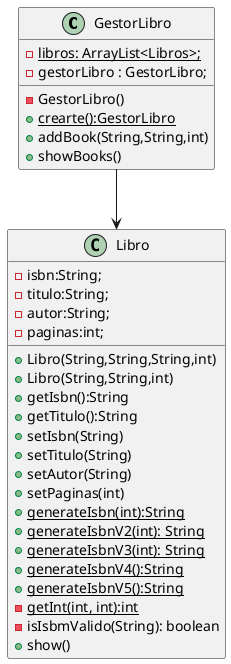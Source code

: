 lines (32 sloc) 749 Bytes
@startuml
GestorLibro--> Libro 

class GestorLibro{
-{static} libros: ArrayList<Libros>;
- gestorLibro : GestorLibro;
- GestorLibro()
+{static}crearte():GestorLibro
+addBook(String,String,int)
+showBooks()

}

class Libro {
   -isbn:String;
   -titulo:String;
   -autor:String;
   -paginas:int;
   +Libro(String,String,String,int)
   +Libro(String,String,int)
   +getIsbn():String
   +getTitulo():String
   +setIsbn(String)
   +setTitulo(String)
   +setAutor(String)
   +setPaginas(int)
   +{static}generateIsbn(int):String
   +{static}generateIsbnV2(int): String
   +{static}generateIsbnV3(int): String
   +{static}generateIsbnV4():String
   +{static}generateIsbnV5():String
   -{static}getInt(int, int):int
   - isIsbmValido(String): boolean
   + show()
}
@enduml
